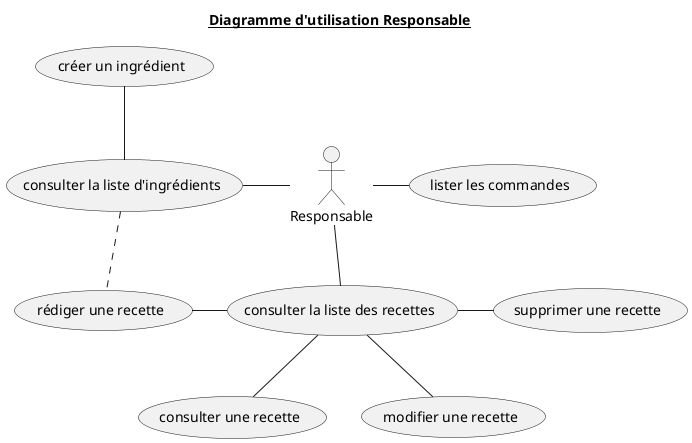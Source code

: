 @startuml  2_Responsable_UseCaseDiagram

title <u>Diagramme d'utilisation Responsable</u>

actor Responsable as RESP

'COMMANDES
    (lister les commandes) AS LIST_CMD

' RECETTE
    (rédiger une recette) AS CREATE_RECIPE
    (consulter la liste des recettes) AS LIST_RECIPE
    (consulter une recette) AS SHOW_RECIPE
    (modifier une recette) AS MODIFY_RECIPE
    (supprimer une recette) AS DEL_RECIPE

' INGREDIENTS
    (créer un ingrédient) AS CREATE_ITEM
    (consulter la liste d'ingrédients) AS LIST_ITEM

RESP - LIST_CMD

' RESP -- CREATE_RECIPE
RESP -- LIST_RECIPE
LIST_RECIPE -- MODIFY_RECIPE
LIST_RECIPE -- SHOW_RECIPE
LIST_RECIPE - DEL_RECIPE
CREATE_RECIPE - LIST_RECIPE
' RESP -r- CREATE_ITEM
CREATE_ITEM -- LIST_ITEM
RESP -l- LIST_ITEM
LIST_ITEM .. CREATE_RECIPE

@enduml